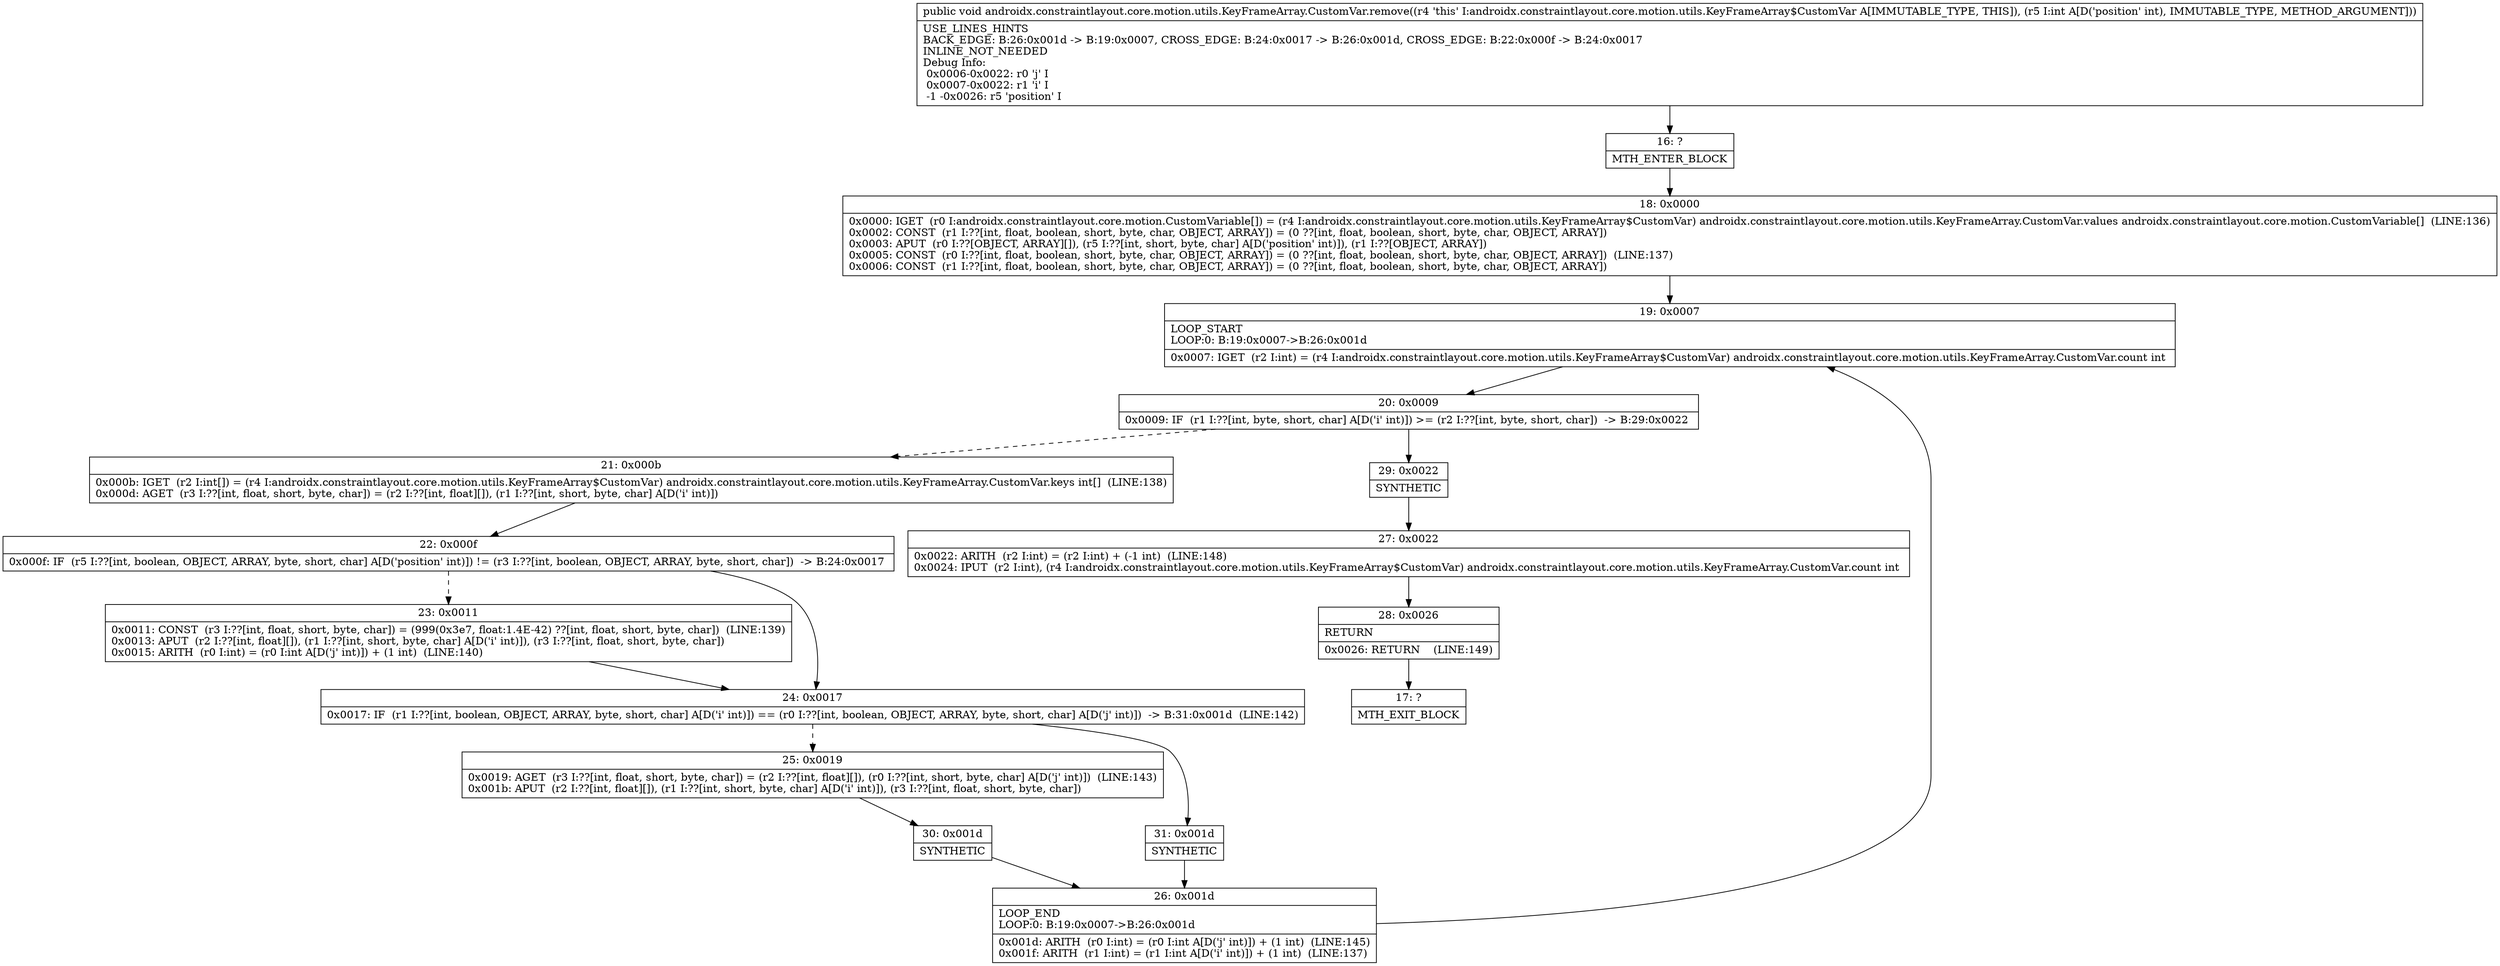 digraph "CFG forandroidx.constraintlayout.core.motion.utils.KeyFrameArray.CustomVar.remove(I)V" {
Node_16 [shape=record,label="{16\:\ ?|MTH_ENTER_BLOCK\l}"];
Node_18 [shape=record,label="{18\:\ 0x0000|0x0000: IGET  (r0 I:androidx.constraintlayout.core.motion.CustomVariable[]) = (r4 I:androidx.constraintlayout.core.motion.utils.KeyFrameArray$CustomVar) androidx.constraintlayout.core.motion.utils.KeyFrameArray.CustomVar.values androidx.constraintlayout.core.motion.CustomVariable[]  (LINE:136)\l0x0002: CONST  (r1 I:??[int, float, boolean, short, byte, char, OBJECT, ARRAY]) = (0 ??[int, float, boolean, short, byte, char, OBJECT, ARRAY]) \l0x0003: APUT  (r0 I:??[OBJECT, ARRAY][]), (r5 I:??[int, short, byte, char] A[D('position' int)]), (r1 I:??[OBJECT, ARRAY]) \l0x0005: CONST  (r0 I:??[int, float, boolean, short, byte, char, OBJECT, ARRAY]) = (0 ??[int, float, boolean, short, byte, char, OBJECT, ARRAY])  (LINE:137)\l0x0006: CONST  (r1 I:??[int, float, boolean, short, byte, char, OBJECT, ARRAY]) = (0 ??[int, float, boolean, short, byte, char, OBJECT, ARRAY]) \l}"];
Node_19 [shape=record,label="{19\:\ 0x0007|LOOP_START\lLOOP:0: B:19:0x0007\-\>B:26:0x001d\l|0x0007: IGET  (r2 I:int) = (r4 I:androidx.constraintlayout.core.motion.utils.KeyFrameArray$CustomVar) androidx.constraintlayout.core.motion.utils.KeyFrameArray.CustomVar.count int \l}"];
Node_20 [shape=record,label="{20\:\ 0x0009|0x0009: IF  (r1 I:??[int, byte, short, char] A[D('i' int)]) \>= (r2 I:??[int, byte, short, char])  \-\> B:29:0x0022 \l}"];
Node_21 [shape=record,label="{21\:\ 0x000b|0x000b: IGET  (r2 I:int[]) = (r4 I:androidx.constraintlayout.core.motion.utils.KeyFrameArray$CustomVar) androidx.constraintlayout.core.motion.utils.KeyFrameArray.CustomVar.keys int[]  (LINE:138)\l0x000d: AGET  (r3 I:??[int, float, short, byte, char]) = (r2 I:??[int, float][]), (r1 I:??[int, short, byte, char] A[D('i' int)]) \l}"];
Node_22 [shape=record,label="{22\:\ 0x000f|0x000f: IF  (r5 I:??[int, boolean, OBJECT, ARRAY, byte, short, char] A[D('position' int)]) != (r3 I:??[int, boolean, OBJECT, ARRAY, byte, short, char])  \-\> B:24:0x0017 \l}"];
Node_23 [shape=record,label="{23\:\ 0x0011|0x0011: CONST  (r3 I:??[int, float, short, byte, char]) = (999(0x3e7, float:1.4E\-42) ??[int, float, short, byte, char])  (LINE:139)\l0x0013: APUT  (r2 I:??[int, float][]), (r1 I:??[int, short, byte, char] A[D('i' int)]), (r3 I:??[int, float, short, byte, char]) \l0x0015: ARITH  (r0 I:int) = (r0 I:int A[D('j' int)]) + (1 int)  (LINE:140)\l}"];
Node_24 [shape=record,label="{24\:\ 0x0017|0x0017: IF  (r1 I:??[int, boolean, OBJECT, ARRAY, byte, short, char] A[D('i' int)]) == (r0 I:??[int, boolean, OBJECT, ARRAY, byte, short, char] A[D('j' int)])  \-\> B:31:0x001d  (LINE:142)\l}"];
Node_25 [shape=record,label="{25\:\ 0x0019|0x0019: AGET  (r3 I:??[int, float, short, byte, char]) = (r2 I:??[int, float][]), (r0 I:??[int, short, byte, char] A[D('j' int)])  (LINE:143)\l0x001b: APUT  (r2 I:??[int, float][]), (r1 I:??[int, short, byte, char] A[D('i' int)]), (r3 I:??[int, float, short, byte, char]) \l}"];
Node_30 [shape=record,label="{30\:\ 0x001d|SYNTHETIC\l}"];
Node_26 [shape=record,label="{26\:\ 0x001d|LOOP_END\lLOOP:0: B:19:0x0007\-\>B:26:0x001d\l|0x001d: ARITH  (r0 I:int) = (r0 I:int A[D('j' int)]) + (1 int)  (LINE:145)\l0x001f: ARITH  (r1 I:int) = (r1 I:int A[D('i' int)]) + (1 int)  (LINE:137)\l}"];
Node_31 [shape=record,label="{31\:\ 0x001d|SYNTHETIC\l}"];
Node_29 [shape=record,label="{29\:\ 0x0022|SYNTHETIC\l}"];
Node_27 [shape=record,label="{27\:\ 0x0022|0x0022: ARITH  (r2 I:int) = (r2 I:int) + (\-1 int)  (LINE:148)\l0x0024: IPUT  (r2 I:int), (r4 I:androidx.constraintlayout.core.motion.utils.KeyFrameArray$CustomVar) androidx.constraintlayout.core.motion.utils.KeyFrameArray.CustomVar.count int \l}"];
Node_28 [shape=record,label="{28\:\ 0x0026|RETURN\l|0x0026: RETURN    (LINE:149)\l}"];
Node_17 [shape=record,label="{17\:\ ?|MTH_EXIT_BLOCK\l}"];
MethodNode[shape=record,label="{public void androidx.constraintlayout.core.motion.utils.KeyFrameArray.CustomVar.remove((r4 'this' I:androidx.constraintlayout.core.motion.utils.KeyFrameArray$CustomVar A[IMMUTABLE_TYPE, THIS]), (r5 I:int A[D('position' int), IMMUTABLE_TYPE, METHOD_ARGUMENT]))  | USE_LINES_HINTS\lBACK_EDGE: B:26:0x001d \-\> B:19:0x0007, CROSS_EDGE: B:24:0x0017 \-\> B:26:0x001d, CROSS_EDGE: B:22:0x000f \-\> B:24:0x0017\lINLINE_NOT_NEEDED\lDebug Info:\l  0x0006\-0x0022: r0 'j' I\l  0x0007\-0x0022: r1 'i' I\l  \-1 \-0x0026: r5 'position' I\l}"];
MethodNode -> Node_16;Node_16 -> Node_18;
Node_18 -> Node_19;
Node_19 -> Node_20;
Node_20 -> Node_21[style=dashed];
Node_20 -> Node_29;
Node_21 -> Node_22;
Node_22 -> Node_23[style=dashed];
Node_22 -> Node_24;
Node_23 -> Node_24;
Node_24 -> Node_25[style=dashed];
Node_24 -> Node_31;
Node_25 -> Node_30;
Node_30 -> Node_26;
Node_26 -> Node_19;
Node_31 -> Node_26;
Node_29 -> Node_27;
Node_27 -> Node_28;
Node_28 -> Node_17;
}

